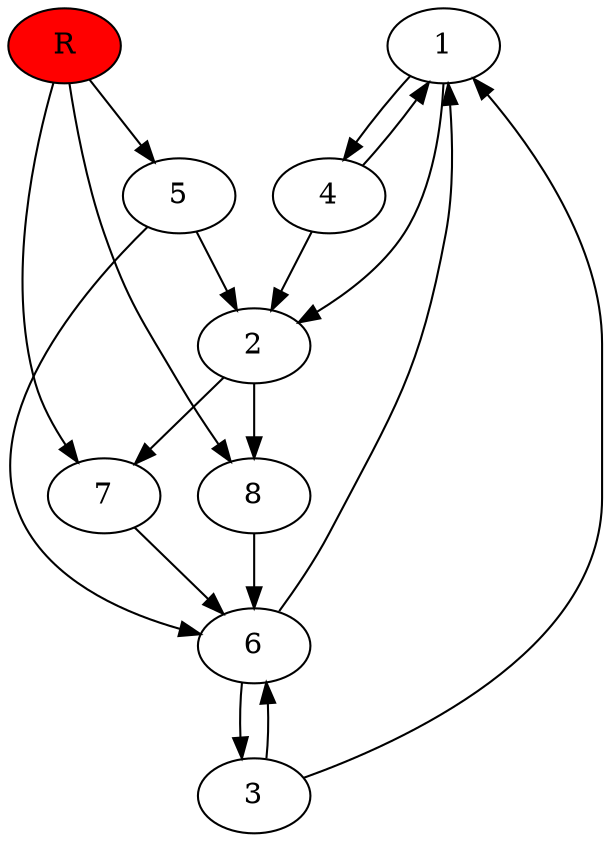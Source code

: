 digraph prb3019 {
	1
	2
	3
	4
	5
	6
	7
	8
	R [fillcolor="#ff0000" style=filled]
	1 -> 2
	1 -> 4
	2 -> 7
	2 -> 8
	3 -> 1
	3 -> 6
	4 -> 1
	4 -> 2
	5 -> 2
	5 -> 6
	6 -> 1
	6 -> 3
	7 -> 6
	8 -> 6
	R -> 5
	R -> 7
	R -> 8
}
